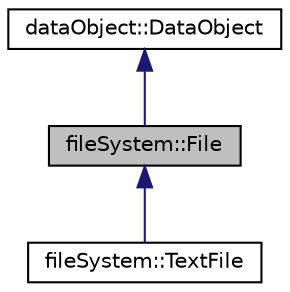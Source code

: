 digraph "fileSystem::File"
{
 // LATEX_PDF_SIZE
  edge [fontname="Helvetica",fontsize="10",labelfontname="Helvetica",labelfontsize="10"];
  node [fontname="Helvetica",fontsize="10",shape=record];
  Node1 [label="fileSystem::File",height=0.2,width=0.4,color="black", fillcolor="grey75", style="filled", fontcolor="black",tooltip="ファイルクラス"];
  Node2 -> Node1 [dir="back",color="midnightblue",fontsize="10",style="solid",fontname="Helvetica"];
  Node2 [label="dataObject::DataObject",height=0.2,width=0.4,color="black", fillcolor="white", style="filled",URL="$classdata_object_1_1_data_object.html",tooltip="基本型クラス"];
  Node1 -> Node3 [dir="back",color="midnightblue",fontsize="10",style="solid",fontname="Helvetica"];
  Node3 [label="fileSystem::TextFile",height=0.2,width=0.4,color="black", fillcolor="white", style="filled",URL="$classfile_system_1_1_text_file.html",tooltip="テキストファイルクラス"];
}
